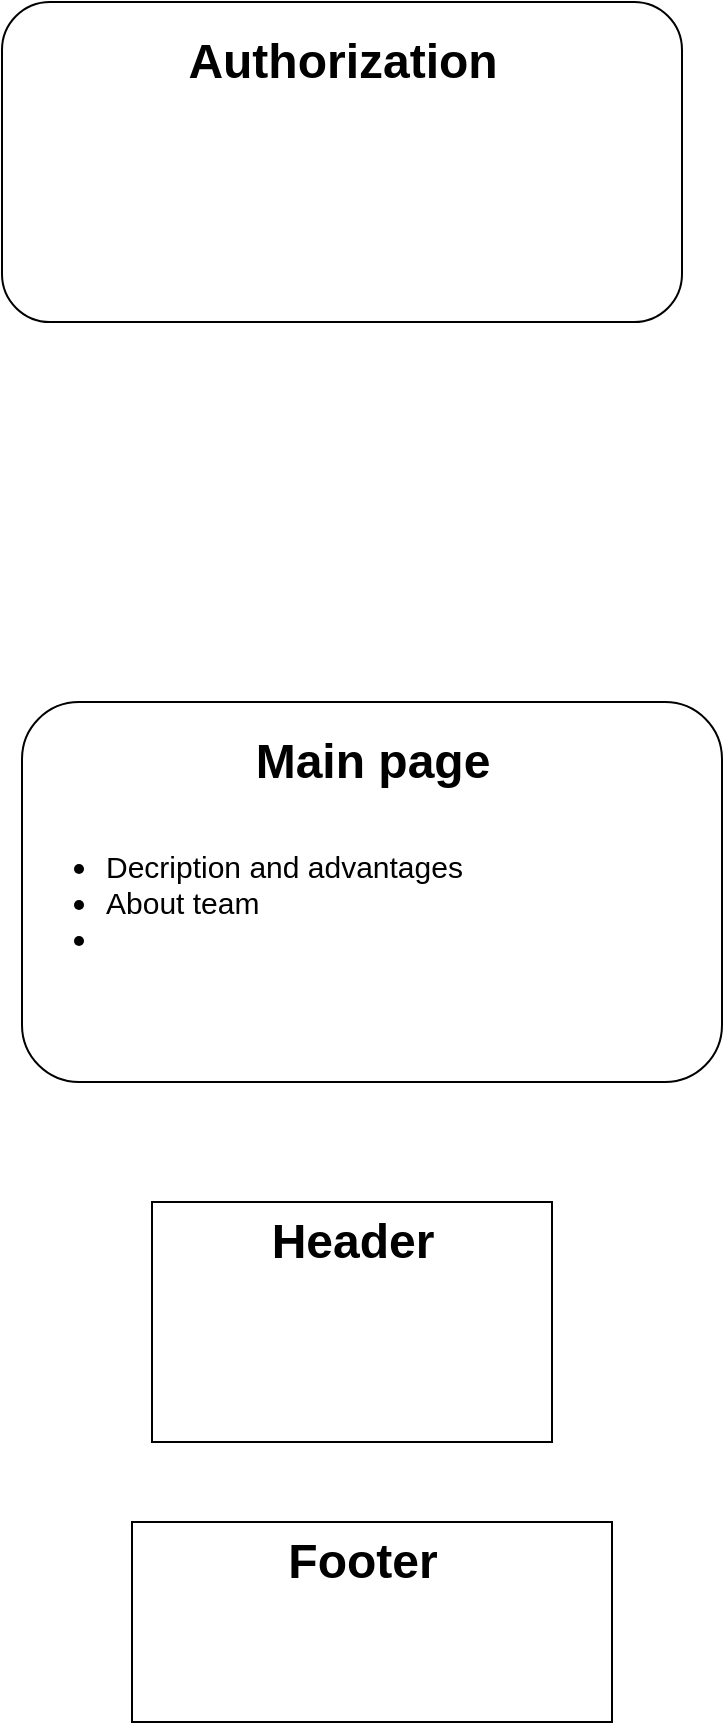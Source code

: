 <mxfile version="20.2.4" type="github">
  <diagram id="xQb7zfs23DKexmSBudAX" name="Page-1">
    <mxGraphModel dx="1027" dy="680" grid="1" gridSize="10" guides="1" tooltips="1" connect="1" arrows="1" fold="1" page="1" pageScale="1" pageWidth="2339" pageHeight="3300" math="0" shadow="0">
      <root>
        <mxCell id="0" />
        <mxCell id="1" parent="0" />
        <mxCell id="wCjMpE5jGRe7-QXXocXw-1" value="" style="rounded=1;whiteSpace=wrap;html=1;" vertex="1" parent="1">
          <mxGeometry x="960" y="470" width="350" height="190" as="geometry" />
        </mxCell>
        <mxCell id="wCjMpE5jGRe7-QXXocXw-14" value="" style="rounded=0;whiteSpace=wrap;html=1;fontSize=22;" vertex="1" parent="1">
          <mxGeometry x="1025" y="720" width="200" height="120" as="geometry" />
        </mxCell>
        <mxCell id="wCjMpE5jGRe7-QXXocXw-17" value="&lt;ul style=&quot;font-size: 15px;&quot;&gt;&lt;li&gt;Decription and advantages&lt;/li&gt;&lt;li&gt;&lt;span style=&quot;background-color: initial;&quot;&gt;About team&lt;/span&gt;&lt;br&gt;&lt;/li&gt;&lt;li&gt;&lt;span style=&quot;background-color: initial;&quot;&gt;&lt;br&gt;&lt;/span&gt;&lt;/li&gt;&lt;/ul&gt;" style="text;strokeColor=none;fillColor=none;html=1;whiteSpace=wrap;verticalAlign=middle;overflow=hidden;fontSize=22;" vertex="1" parent="1">
          <mxGeometry x="960" y="490" width="340" height="160" as="geometry" />
        </mxCell>
        <mxCell id="wCjMpE5jGRe7-QXXocXw-18" value="Main page" style="text;strokeColor=none;fillColor=none;html=1;fontSize=24;fontStyle=1;verticalAlign=middle;align=center;" vertex="1" parent="1">
          <mxGeometry x="1085" y="480" width="100" height="40" as="geometry" />
        </mxCell>
        <mxCell id="wCjMpE5jGRe7-QXXocXw-20" value="" style="rounded=0;whiteSpace=wrap;html=1;fontSize=15;" vertex="1" parent="1">
          <mxGeometry x="1015" y="880" width="240" height="100" as="geometry" />
        </mxCell>
        <mxCell id="wCjMpE5jGRe7-QXXocXw-21" value="Footer" style="text;strokeColor=none;fillColor=none;html=1;fontSize=24;fontStyle=1;verticalAlign=middle;align=center;" vertex="1" parent="1">
          <mxGeometry x="1080" y="880" width="100" height="40" as="geometry" />
        </mxCell>
        <mxCell id="wCjMpE5jGRe7-QXXocXw-22" value="Header" style="text;strokeColor=none;fillColor=none;html=1;fontSize=24;fontStyle=1;verticalAlign=middle;align=center;" vertex="1" parent="1">
          <mxGeometry x="1075" y="720" width="100" height="40" as="geometry" />
        </mxCell>
        <mxCell id="wCjMpE5jGRe7-QXXocXw-25" value="" style="rounded=1;whiteSpace=wrap;html=1;fontSize=15;" vertex="1" parent="1">
          <mxGeometry x="950" y="120" width="340" height="160" as="geometry" />
        </mxCell>
        <mxCell id="wCjMpE5jGRe7-QXXocXw-26" value="Authorization" style="text;strokeColor=none;fillColor=none;html=1;fontSize=24;fontStyle=1;verticalAlign=middle;align=center;" vertex="1" parent="1">
          <mxGeometry x="1070" y="130" width="100" height="40" as="geometry" />
        </mxCell>
      </root>
    </mxGraphModel>
  </diagram>
</mxfile>
